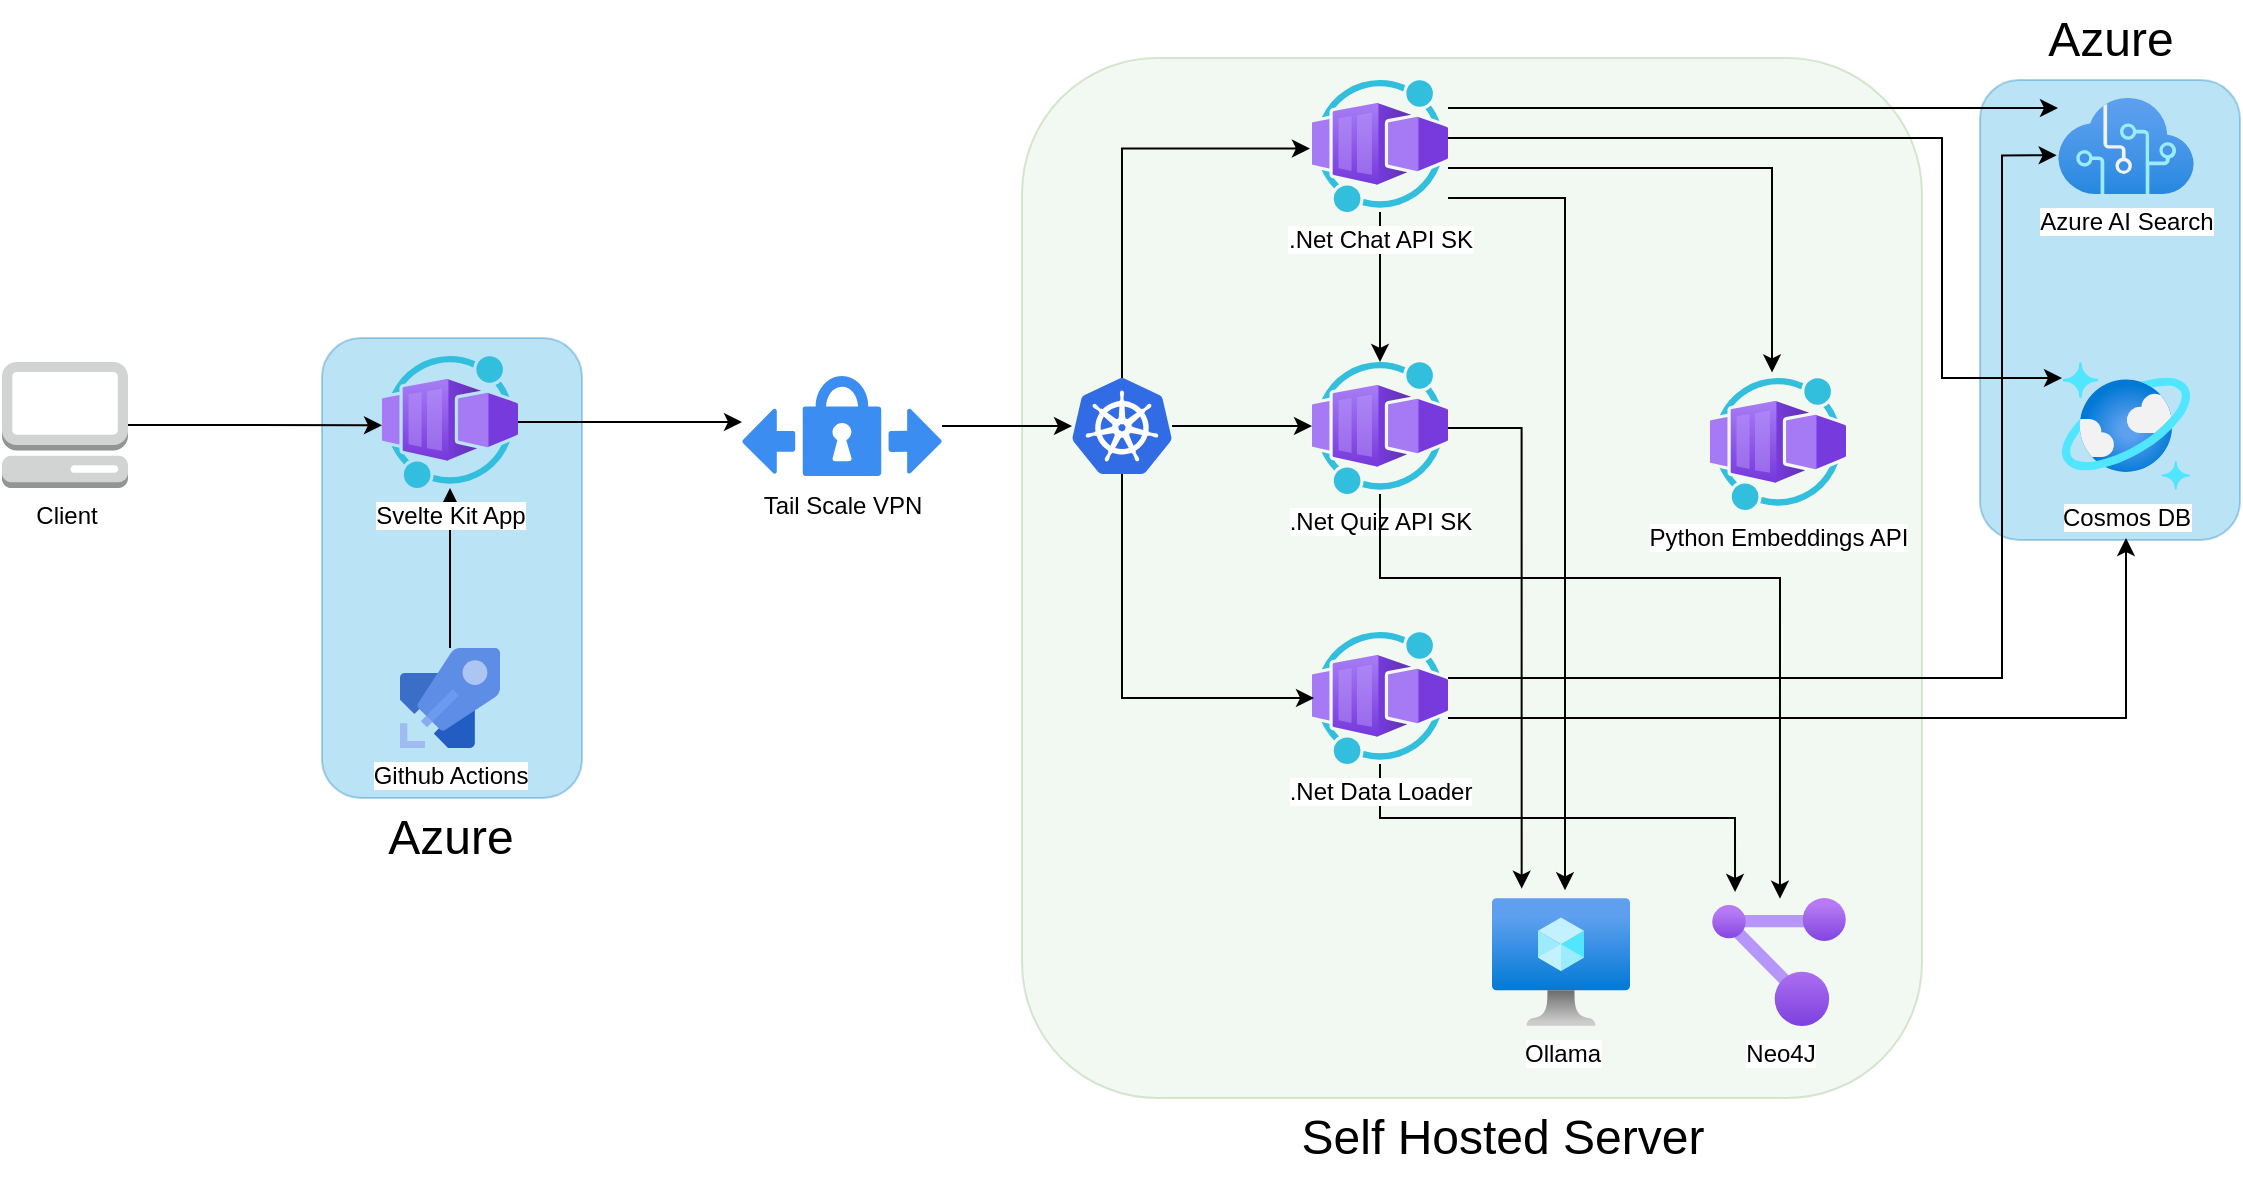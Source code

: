 <mxfile version="20.8.16" type="device"><diagram id="Z6Rw1_p3XQEShiF-r3SJ" name="Page-1"><mxGraphModel dx="1501" dy="890" grid="1" gridSize="10" guides="1" tooltips="1" connect="1" arrows="1" fold="1" page="1" pageScale="1" pageWidth="1169" pageHeight="827" math="0" shadow="0"><root><mxCell id="0"/><mxCell id="1" parent="0"/><mxCell id="h0DtR6SpZoesc75wVmgk-48" value="" style="rounded=1;whiteSpace=wrap;html=1;strokeColor=#006EAF;fontSize=24;fillColor=#1ba1e2;opacity=30;fontColor=#ffffff;" vertex="1" parent="1"><mxGeometry x="1039" y="241" width="130" height="230" as="geometry"/></mxCell><mxCell id="h0DtR6SpZoesc75wVmgk-46" value="" style="rounded=1;whiteSpace=wrap;html=1;strokeColor=#006EAF;fontSize=24;fillColor=#1ba1e2;opacity=30;fontColor=#ffffff;" vertex="1" parent="1"><mxGeometry x="210" y="370" width="130" height="230" as="geometry"/></mxCell><mxCell id="h0DtR6SpZoesc75wVmgk-44" value="" style="rounded=1;whiteSpace=wrap;html=1;strokeColor=#82b366;fillColor=#d5e8d4;opacity=30;" vertex="1" parent="1"><mxGeometry x="560" y="230" width="450" height="520" as="geometry"/></mxCell><mxCell id="h0DtR6SpZoesc75wVmgk-2" value="Azure AI Search" style="aspect=fixed;html=1;points=[];align=center;image;fontSize=12;image=img/lib/azure2/ai_machine_learning/Cognitive_Services.svg;" vertex="1" parent="1"><mxGeometry x="1078" y="250" width="68" height="48" as="geometry"/></mxCell><mxCell id="h0DtR6SpZoesc75wVmgk-6" value="Cosmos DB" style="aspect=fixed;html=1;points=[];align=center;image;fontSize=12;image=img/lib/azure2/databases/Azure_Cosmos_DB.svg;" vertex="1" parent="1"><mxGeometry x="1080" y="382" width="64" height="64" as="geometry"/></mxCell><mxCell id="h0DtR6SpZoesc75wVmgk-20" style="edgeStyle=orthogonalEdgeStyle;rounded=0;orthogonalLoop=1;jettySize=auto;html=1;entryX=0;entryY=0.5;entryDx=0;entryDy=0;entryPerimeter=0;" edge="1" parent="1" source="h0DtR6SpZoesc75wVmgk-8" target="h0DtR6SpZoesc75wVmgk-7"><mxGeometry relative="1" as="geometry"/></mxCell><mxCell id="h0DtR6SpZoesc75wVmgk-8" value="" style="sketch=0;html=1;aspect=fixed;strokeColor=none;shadow=0;align=center;verticalAlign=top;fillColor=#3B8DF1;shape=mxgraph.gcp2.vpn" vertex="1" parent="1"><mxGeometry x="420" y="389" width="100" height="50" as="geometry"/></mxCell><mxCell id="h0DtR6SpZoesc75wVmgk-26" style="edgeStyle=orthogonalEdgeStyle;rounded=0;orthogonalLoop=1;jettySize=auto;html=1;" edge="1" parent="1" source="h0DtR6SpZoesc75wVmgk-9" target="h0DtR6SpZoesc75wVmgk-25"><mxGeometry relative="1" as="geometry"/></mxCell><mxCell id="h0DtR6SpZoesc75wVmgk-9" value="Github Actions" style="sketch=0;aspect=fixed;html=1;points=[];align=center;image;fontSize=12;image=img/lib/mscae/Azure_Pipelines.svg;" vertex="1" parent="1"><mxGeometry x="249" y="525" width="50" height="50" as="geometry"/></mxCell><mxCell id="h0DtR6SpZoesc75wVmgk-27" style="edgeStyle=orthogonalEdgeStyle;rounded=0;orthogonalLoop=1;jettySize=auto;html=1;exitX=1;exitY=0.5;exitDx=0;exitDy=0;exitPerimeter=0;entryX=0;entryY=0.525;entryDx=0;entryDy=0;entryPerimeter=0;" edge="1" parent="1" source="h0DtR6SpZoesc75wVmgk-11" target="h0DtR6SpZoesc75wVmgk-25"><mxGeometry relative="1" as="geometry"/></mxCell><mxCell id="h0DtR6SpZoesc75wVmgk-11" value="Client" style="outlineConnect=0;dashed=0;verticalLabelPosition=bottom;verticalAlign=top;align=center;html=1;shape=mxgraph.aws3.management_console;fillColor=#D2D3D3;gradientColor=none;" vertex="1" parent="1"><mxGeometry x="50" y="382" width="63" height="63" as="geometry"/></mxCell><mxCell id="h0DtR6SpZoesc75wVmgk-30" style="edgeStyle=orthogonalEdgeStyle;rounded=0;orthogonalLoop=1;jettySize=auto;html=1;" edge="1" parent="1" source="h0DtR6SpZoesc75wVmgk-13" target="h0DtR6SpZoesc75wVmgk-2"><mxGeometry relative="1" as="geometry"><Array as="points"><mxPoint x="940" y="255"/><mxPoint x="940" y="255"/></Array></mxGeometry></mxCell><mxCell id="h0DtR6SpZoesc75wVmgk-31" style="edgeStyle=orthogonalEdgeStyle;rounded=0;orthogonalLoop=1;jettySize=auto;html=1;entryX=0;entryY=0.125;entryDx=0;entryDy=0;entryPerimeter=0;" edge="1" parent="1" source="h0DtR6SpZoesc75wVmgk-13" target="h0DtR6SpZoesc75wVmgk-6"><mxGeometry relative="1" as="geometry"><Array as="points"><mxPoint x="1020" y="270"/><mxPoint x="1020" y="390"/></Array></mxGeometry></mxCell><mxCell id="h0DtR6SpZoesc75wVmgk-40" style="edgeStyle=orthogonalEdgeStyle;rounded=0;orthogonalLoop=1;jettySize=auto;html=1;entryX=-0.01;entryY=0.597;entryDx=0;entryDy=0;entryPerimeter=0;" edge="1" parent="1" source="h0DtR6SpZoesc75wVmgk-14" target="h0DtR6SpZoesc75wVmgk-2"><mxGeometry relative="1" as="geometry"><Array as="points"><mxPoint x="1050" y="540"/><mxPoint x="1050" y="279"/></Array></mxGeometry></mxCell><mxCell id="h0DtR6SpZoesc75wVmgk-41" style="edgeStyle=orthogonalEdgeStyle;rounded=0;orthogonalLoop=1;jettySize=auto;html=1;" edge="1" parent="1" source="h0DtR6SpZoesc75wVmgk-14"><mxGeometry relative="1" as="geometry"><mxPoint x="1112" y="470" as="targetPoint"/><Array as="points"><mxPoint x="1112" y="560"/></Array></mxGeometry></mxCell><mxCell id="h0DtR6SpZoesc75wVmgk-28" style="edgeStyle=orthogonalEdgeStyle;rounded=0;orthogonalLoop=1;jettySize=auto;html=1;entryX=0;entryY=0.46;entryDx=0;entryDy=0;entryPerimeter=0;" edge="1" parent="1" source="h0DtR6SpZoesc75wVmgk-25" target="h0DtR6SpZoesc75wVmgk-8"><mxGeometry relative="1" as="geometry"/></mxCell><mxCell id="h0DtR6SpZoesc75wVmgk-25" value="Svelte Kit App" style="aspect=fixed;html=1;points=[];align=center;image;fontSize=12;image=img/lib/azure2/other/Worker_Container_App.svg;" vertex="1" parent="1"><mxGeometry x="240" y="379" width="68" height="66" as="geometry"/></mxCell><mxCell id="h0DtR6SpZoesc75wVmgk-29" value="Tail Scale VPN" style="text;html=1;align=center;verticalAlign=middle;resizable=0;points=[];autosize=1;strokeColor=none;fillColor=none;" vertex="1" parent="1"><mxGeometry x="420" y="439" width="100" height="30" as="geometry"/></mxCell><mxCell id="h0DtR6SpZoesc75wVmgk-43" value="" style="group" vertex="1" connectable="0" parent="1"><mxGeometry x="585" y="241" width="387" height="473" as="geometry"/></mxCell><mxCell id="h0DtR6SpZoesc75wVmgk-5" value="Ollama" style="aspect=fixed;html=1;points=[];align=center;image;fontSize=12;image=img/lib/azure2/compute/Virtual_Machine.svg;" vertex="1" parent="h0DtR6SpZoesc75wVmgk-43"><mxGeometry x="210" y="409" width="69" height="64" as="geometry"/></mxCell><mxCell id="h0DtR6SpZoesc75wVmgk-7" value="" style="sketch=0;aspect=fixed;html=1;points=[];align=center;image;fontSize=12;image=img/lib/mscae/Kubernetes.svg;" vertex="1" parent="h0DtR6SpZoesc75wVmgk-43"><mxGeometry y="149" width="50" height="48" as="geometry"/></mxCell><mxCell id="h0DtR6SpZoesc75wVmgk-36" style="edgeStyle=orthogonalEdgeStyle;rounded=0;orthogonalLoop=1;jettySize=auto;html=1;entryX=0.215;entryY=-0.073;entryDx=0;entryDy=0;entryPerimeter=0;" edge="1" parent="h0DtR6SpZoesc75wVmgk-43" source="h0DtR6SpZoesc75wVmgk-10" target="h0DtR6SpZoesc75wVmgk-5"><mxGeometry relative="1" as="geometry"/></mxCell><mxCell id="h0DtR6SpZoesc75wVmgk-10" value=".Net Quiz API SK" style="aspect=fixed;html=1;points=[];align=center;image;fontSize=12;image=img/lib/azure2/other/Worker_Container_App.svg;" vertex="1" parent="h0DtR6SpZoesc75wVmgk-43"><mxGeometry x="120" y="141" width="68" height="66" as="geometry"/></mxCell><mxCell id="h0DtR6SpZoesc75wVmgk-18" style="edgeStyle=orthogonalEdgeStyle;rounded=0;orthogonalLoop=1;jettySize=auto;html=1;entryX=0;entryY=0.485;entryDx=0;entryDy=0;entryPerimeter=0;" edge="1" parent="h0DtR6SpZoesc75wVmgk-43" source="h0DtR6SpZoesc75wVmgk-7" target="h0DtR6SpZoesc75wVmgk-10"><mxGeometry relative="1" as="geometry"/></mxCell><mxCell id="h0DtR6SpZoesc75wVmgk-12" value="Neo4J" style="aspect=fixed;html=1;points=[];align=center;image;fontSize=12;image=img/lib/azure2/management_governance/Resource_Graph_Explorer.svg;" vertex="1" parent="h0DtR6SpZoesc75wVmgk-43"><mxGeometry x="320" y="409" width="67" height="64" as="geometry"/></mxCell><mxCell id="h0DtR6SpZoesc75wVmgk-37" style="edgeStyle=orthogonalEdgeStyle;rounded=0;orthogonalLoop=1;jettySize=auto;html=1;entryX=0.507;entryY=0.005;entryDx=0;entryDy=0;entryPerimeter=0;" edge="1" parent="h0DtR6SpZoesc75wVmgk-43" source="h0DtR6SpZoesc75wVmgk-10" target="h0DtR6SpZoesc75wVmgk-12"><mxGeometry relative="1" as="geometry"><Array as="points"><mxPoint x="154" y="249"/><mxPoint x="354" y="249"/></Array></mxGeometry></mxCell><mxCell id="h0DtR6SpZoesc75wVmgk-32" style="edgeStyle=orthogonalEdgeStyle;rounded=0;orthogonalLoop=1;jettySize=auto;html=1;entryX=0.529;entryY=-0.06;entryDx=0;entryDy=0;entryPerimeter=0;" edge="1" parent="h0DtR6SpZoesc75wVmgk-43" source="h0DtR6SpZoesc75wVmgk-13" target="h0DtR6SpZoesc75wVmgk-5"><mxGeometry relative="1" as="geometry"><Array as="points"><mxPoint x="247" y="59"/></Array></mxGeometry></mxCell><mxCell id="h0DtR6SpZoesc75wVmgk-34" value="" style="edgeStyle=orthogonalEdgeStyle;rounded=0;orthogonalLoop=1;jettySize=auto;html=1;" edge="1" parent="h0DtR6SpZoesc75wVmgk-43" source="h0DtR6SpZoesc75wVmgk-13" target="h0DtR6SpZoesc75wVmgk-10"><mxGeometry relative="1" as="geometry"/></mxCell><mxCell id="h0DtR6SpZoesc75wVmgk-13" value=".Net Chat API SK" style="aspect=fixed;html=1;points=[];align=center;image;fontSize=12;image=img/lib/azure2/other/Worker_Container_App.svg;" vertex="1" parent="h0DtR6SpZoesc75wVmgk-43"><mxGeometry x="120" width="68" height="66" as="geometry"/></mxCell><mxCell id="h0DtR6SpZoesc75wVmgk-19" style="edgeStyle=orthogonalEdgeStyle;rounded=0;orthogonalLoop=1;jettySize=auto;html=1;entryX=-0.015;entryY=0.519;entryDx=0;entryDy=0;entryPerimeter=0;" edge="1" parent="h0DtR6SpZoesc75wVmgk-43" source="h0DtR6SpZoesc75wVmgk-7" target="h0DtR6SpZoesc75wVmgk-13"><mxGeometry relative="1" as="geometry"><Array as="points"><mxPoint x="25" y="34"/></Array></mxGeometry></mxCell><mxCell id="h0DtR6SpZoesc75wVmgk-38" style="edgeStyle=orthogonalEdgeStyle;rounded=0;orthogonalLoop=1;jettySize=auto;html=1;entryX=0.172;entryY=-0.047;entryDx=0;entryDy=0;entryPerimeter=0;" edge="1" parent="h0DtR6SpZoesc75wVmgk-43" source="h0DtR6SpZoesc75wVmgk-14" target="h0DtR6SpZoesc75wVmgk-12"><mxGeometry relative="1" as="geometry"><Array as="points"><mxPoint x="154" y="369"/><mxPoint x="332" y="369"/></Array></mxGeometry></mxCell><mxCell id="h0DtR6SpZoesc75wVmgk-14" value=".Net Data Loader" style="aspect=fixed;html=1;points=[];align=center;image;fontSize=12;image=img/lib/azure2/other/Worker_Container_App.svg;" vertex="1" parent="h0DtR6SpZoesc75wVmgk-43"><mxGeometry x="120" y="276" width="68" height="66" as="geometry"/></mxCell><mxCell id="h0DtR6SpZoesc75wVmgk-15" style="edgeStyle=orthogonalEdgeStyle;rounded=0;orthogonalLoop=1;jettySize=auto;html=1;entryX=0.015;entryY=0.5;entryDx=0;entryDy=0;entryPerimeter=0;" edge="1" parent="h0DtR6SpZoesc75wVmgk-43" source="h0DtR6SpZoesc75wVmgk-7" target="h0DtR6SpZoesc75wVmgk-14"><mxGeometry relative="1" as="geometry"><Array as="points"><mxPoint x="25" y="309"/></Array></mxGeometry></mxCell><mxCell id="h0DtR6SpZoesc75wVmgk-33" value="Python Embeddings API" style="aspect=fixed;html=1;points=[];align=center;image;fontSize=12;image=img/lib/azure2/other/Worker_Container_App.svg;" vertex="1" parent="h0DtR6SpZoesc75wVmgk-43"><mxGeometry x="319" y="149" width="68" height="66" as="geometry"/></mxCell><mxCell id="h0DtR6SpZoesc75wVmgk-35" style="edgeStyle=orthogonalEdgeStyle;rounded=0;orthogonalLoop=1;jettySize=auto;html=1;entryX=0.463;entryY=-0.043;entryDx=0;entryDy=0;entryPerimeter=0;" edge="1" parent="h0DtR6SpZoesc75wVmgk-43" source="h0DtR6SpZoesc75wVmgk-13" target="h0DtR6SpZoesc75wVmgk-33"><mxGeometry relative="1" as="geometry"><Array as="points"><mxPoint x="350" y="44"/><mxPoint x="350" y="146"/></Array></mxGeometry></mxCell><mxCell id="h0DtR6SpZoesc75wVmgk-45" value="Self Hosted Server" style="text;html=1;align=center;verticalAlign=middle;resizable=0;points=[];autosize=1;strokeColor=none;fillColor=none;fontSize=24;" vertex="1" parent="1"><mxGeometry x="690" y="750" width="220" height="40" as="geometry"/></mxCell><mxCell id="h0DtR6SpZoesc75wVmgk-47" value="Azure" style="text;html=1;align=center;verticalAlign=middle;resizable=0;points=[];autosize=1;strokeColor=none;fillColor=none;fontSize=24;" vertex="1" parent="1"><mxGeometry x="229" y="600" width="90" height="40" as="geometry"/></mxCell><mxCell id="h0DtR6SpZoesc75wVmgk-49" value="Azure" style="text;html=1;align=center;verticalAlign=middle;resizable=0;points=[];autosize=1;strokeColor=none;fillColor=none;fontSize=24;" vertex="1" parent="1"><mxGeometry x="1059" y="201" width="90" height="40" as="geometry"/></mxCell></root></mxGraphModel></diagram></mxfile>
